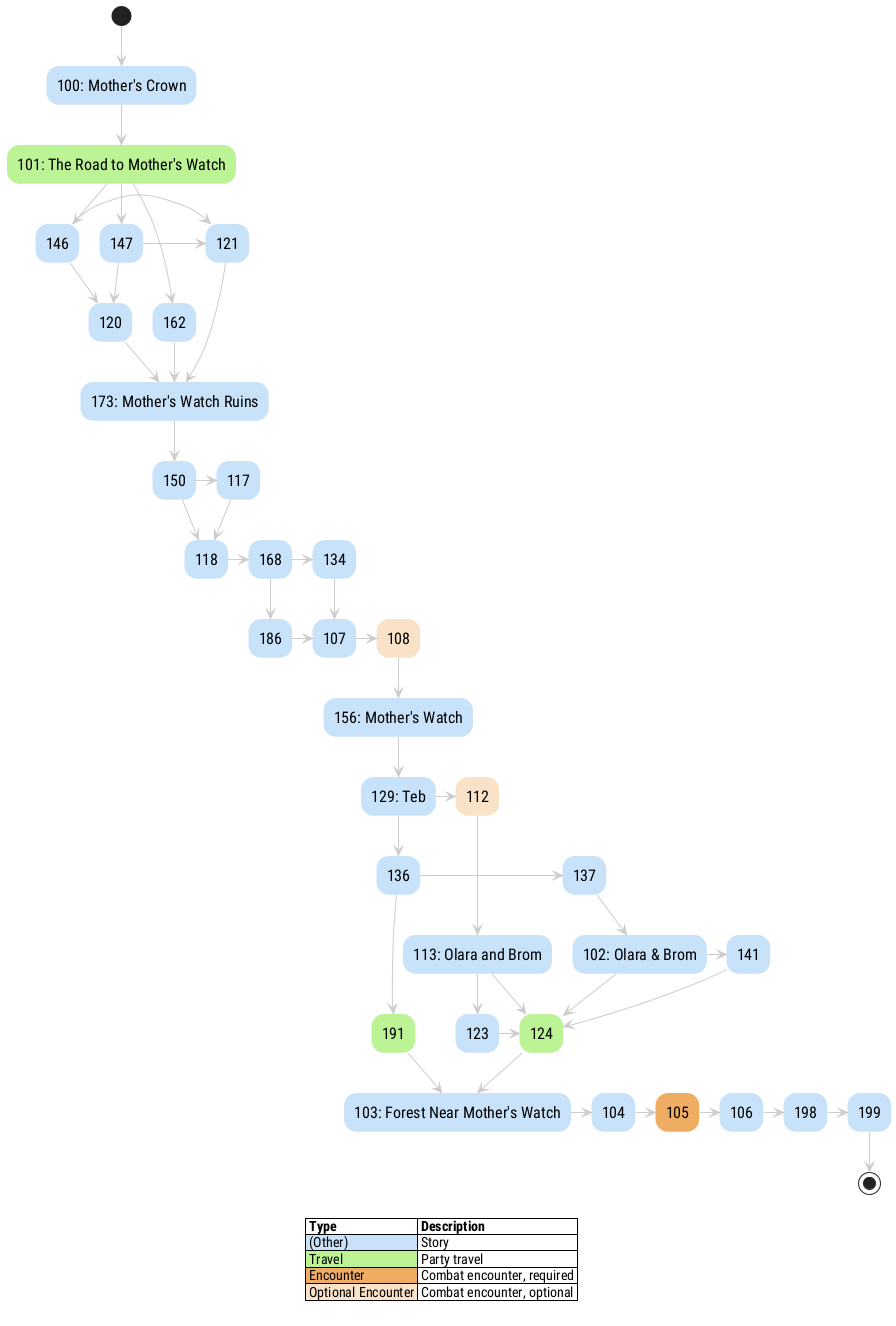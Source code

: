 @startuml

' title IASO Story Graph

skinparam {
	DefaultFontName Roboto Condensed
	DefaultFontSize 16
	shadowing false
	HyperlinkUnderline false
	HyperlinkColor #000000

	
	ArrowColor #cccccc
	BackgroundColor #ffffff
	
	ActivityBackgroundColor #C8E2F9
	ActivityBorderColor #C8E2F9

  ActivityBackgroundColor<<NotStarted>> #ffff99
  ActivityBorderColor<<NotStarted>> #ffff99
  ActivityBackgroundColor<<TODO>> #eeffcc
  ActivityBorderColor<<TODO>> #eeffcc
  ActivityBackgroundColor<<OptionalEncounter>> #F9E2C8
  ActivityBorderColor<<OptionalEncounter>> #F9E2C8
  ActivityBackgroundColor<<Encounter>> #EEAD63
  ActivityBorderColor<<Encounter>> #EEAD63
  ActivityBackgroundColor<<Travel>> #BBF395
  ActivityBorderColor<<Travel>> #BBF395
	LegendBackgroundColor transparent
	LegendBorderColor transparent
	LegendBorderThickness 0
}

(*) --> "[[100-mothers-crown.html 100: Mother's Crown]]" as e100 
e100 --> "[[101-road-to-mothers-watch.html 101: The Road to Mother's Watch]]" as e101 <<Travel>>
e101 -> "[[146-scrappers-deaf.html 146]]" as e146 
e101 --> "[[147-striders-blind.html 147]]" as e147 
e101 --> "[[162-scrappers-surprise.html 162]]" as e162 
"[[102-olaras-cave.html 102: Olara & Brom]]" as e102  -> "[[141-iaso-brom.html 141]]" as e141 
e102 --> "[[124-back-to-mothers-watch.html 124]]" as e124 <<Travel>>
"[[103-cardiac-event.html 103: Forest Near Mother's Watch]]" as e103  -> "[[104-clear.html 104]]" as e104 
e104 -> "[[105-striders.html 105]]" as e105 <<Encounter>>
e105 -> "[[106-all-mother-mountain.html 106]]" as e106 
e106 -> "[[198-corruptor-module.html 198]]" as e198 
"[[107-lab.html 107]]" as e107  -> "[[108-exit.html 108]]" as e108 <<OptionalEncounter>>
e108 --> "[[156-mothers-watch.html 156: Mother's Watch]]" as e156 
"[[112-leave-tonight.html 112]]" as e112 <<OptionalEncounter>> --> "[[113-olara-and-brom-night.html 113: Olara and Brom]]" as e113 
e113 -> "[[123-iaso-brom-olara.html 123]]" as e123 
e113 --> e124
"[[117-medical-focus.html 117]]" as e117  -> "[[118-focus.html 118]]" as e118 
e118 -> "[[168-power-wall.html 168]]" as e168 
"[[120-scrappers-incoming.html 120]]" as e120  --> "[[173-ruins-entrance.html 173: Mother's Watch Ruins]]" as e173 
"[[121-scrappers-treeline.html 121]]" as e121  --> e173
e123 -> e124
e124 --> e103
"[[129-teb.html 129: Teb]]" as e129  -> e112
e129 --> "[[136-leave-tomorrow.html 136]]" as e136 
"[[134-synchronize.html 134]]" as e134  -> e107
e136 -> "[[137-leave-morning.html 137]]" as e137 
e136 --> "[[191-not-interested.html 191]]" as e191 <<Travel>>
e137 --> e102
e141 -> e124
e146 -> e121
e146 --> e120
e147 -> e121
e147 --> e120
"[[150-the-blinking-light.html 150]]" as e150  -> e117
e150 --> e118
e156 --> e129
e162 --> e173
e168 -> e134
e168 --> "[[186-no-synchronize.html 186]]" as e186 
e173 --> e150
e186 -> e107
e191 --> e103
e198 -> "[[199-what-next.html 199]]" as e199 
e199 --> (*)

legend
|= Type |= Description |
|<#C8E2F9> (Other) | Story |
|<#BBF395> Travel | Party travel |
|<#EEAD63> Encounter | Combat encounter, required |
|<#F9E2C8> Optional Encounter | Combat encounter, optional |
endlegend


@enduml
